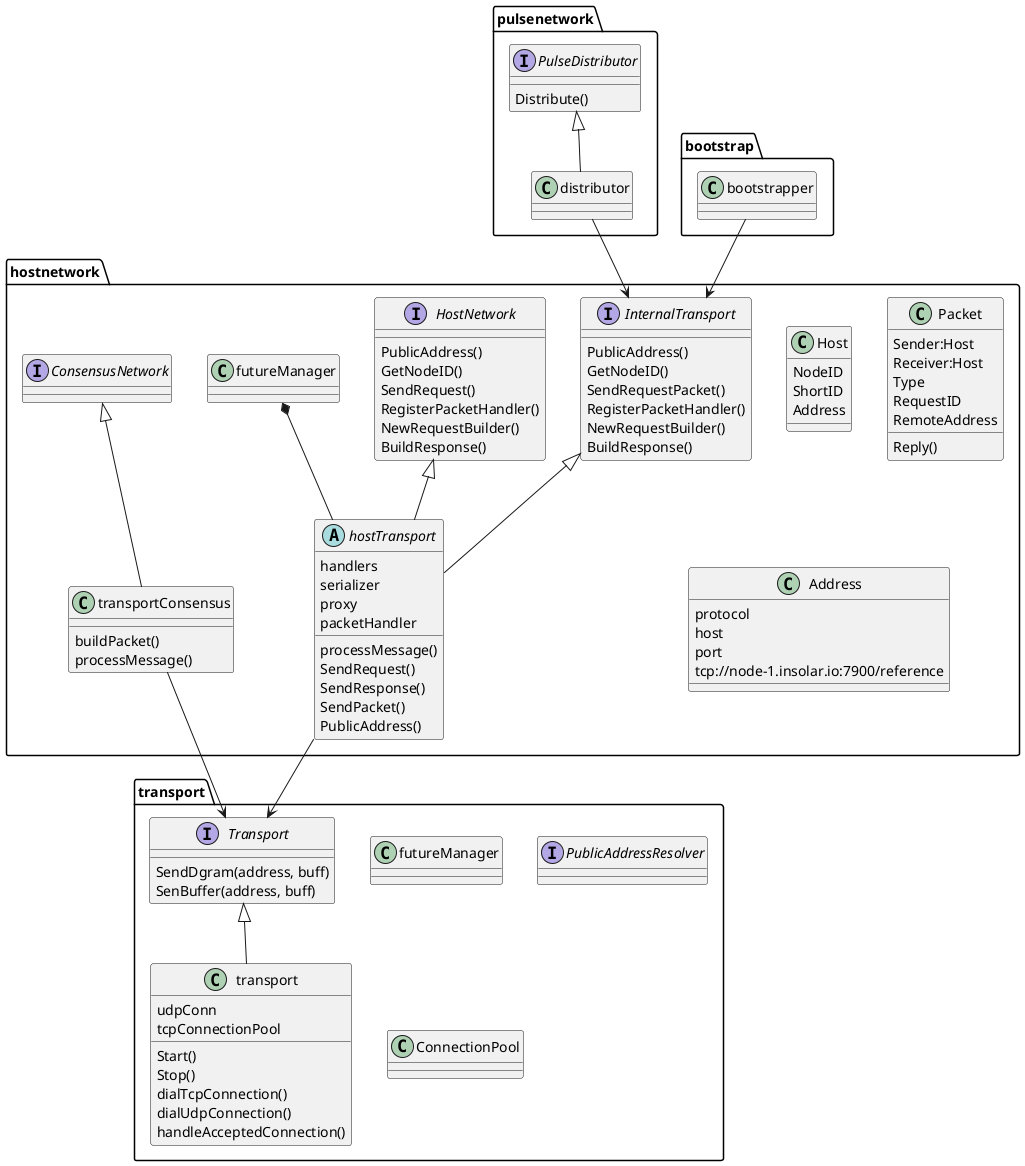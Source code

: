 @startuml

package hostnetwork {

class Host {
NodeID
ShortID
Address
}
class Packet {
Sender:Host
Receiver:Host
Type
RequestID
RemoteAddress
Reply()
}


class hostTransport {
handlers
processMessage()
}

interface InternalTransport{
PublicAddress()
GetNodeID()
SendRequestPacket()
RegisterPacketHandler()
NewRequestBuilder()
BuildResponse()
}

InternalTransport <|-- hostTransport

interface HostNetwork {
PublicAddress()
GetNodeID()
SendRequest()
RegisterPacketHandler()
NewRequestBuilder()
BuildResponse()
}



interface ConsensusNetwork
class transportConsensus {
buildPacket()
processMessage()
}
ConsensusNetwork <|-- transportConsensus


abstract class hostTransport {
serializer
proxy
packetHandler
SendRequest()
SendResponse()
SendPacket()
PublicAddress()
}
futureManager *-- hostTransport
HostNetwork <|-- hostTransport

class Address {
protocol
host
port
tcp://node-1.insolar.io:7900/reference
}

}

package transport {
interface Transport {
SendDgram(address, buff)
SenBuffer(address, buff)
}

class futureManager
interface PublicAddressResolver
class ConnectionPool

class transport {
udpConn
tcpConnectionPool
Start()
Stop()
dialTcpConnection()
dialUdpConnection()
handleAcceptedConnection()
}

Transport <|-- transport
}



package pulsenetwork {
interface PulseDistributor {
Distribute()
}
class distributor
PulseDistributor <|-- distributor
distributor-->InternalTransport
}

package bootstrap {
class bootstrapper {
}
}
bootstrapper --> InternalTransport

transportConsensus --> Transport
hostTransport --> Transport


@enduml

